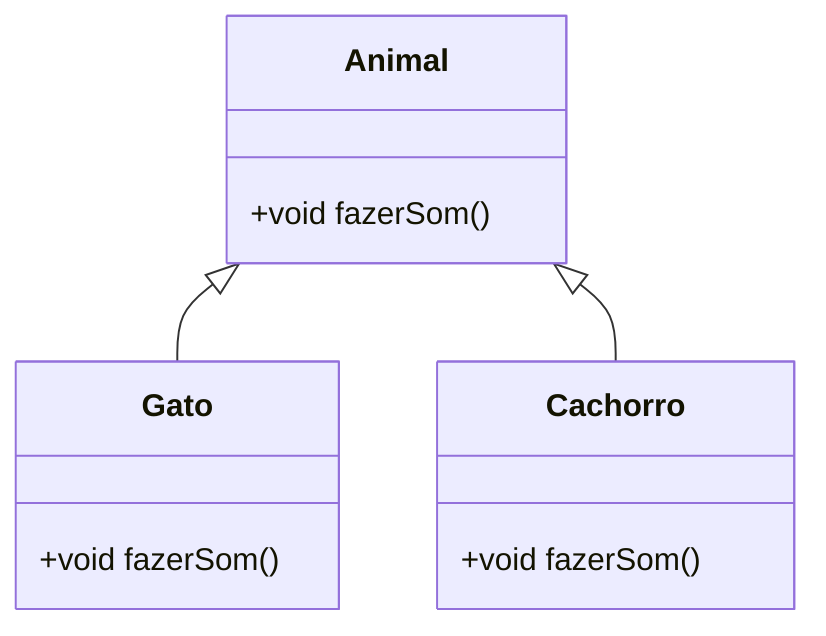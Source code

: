 classDiagram
    class Animal {
        +void fazerSom()
    }

    class Gato {
        +void fazerSom()
    }

    class Cachorro {
        +void fazerSom()
    }

    Animal <|-- Gato
    Animal <|-- Cachorro
